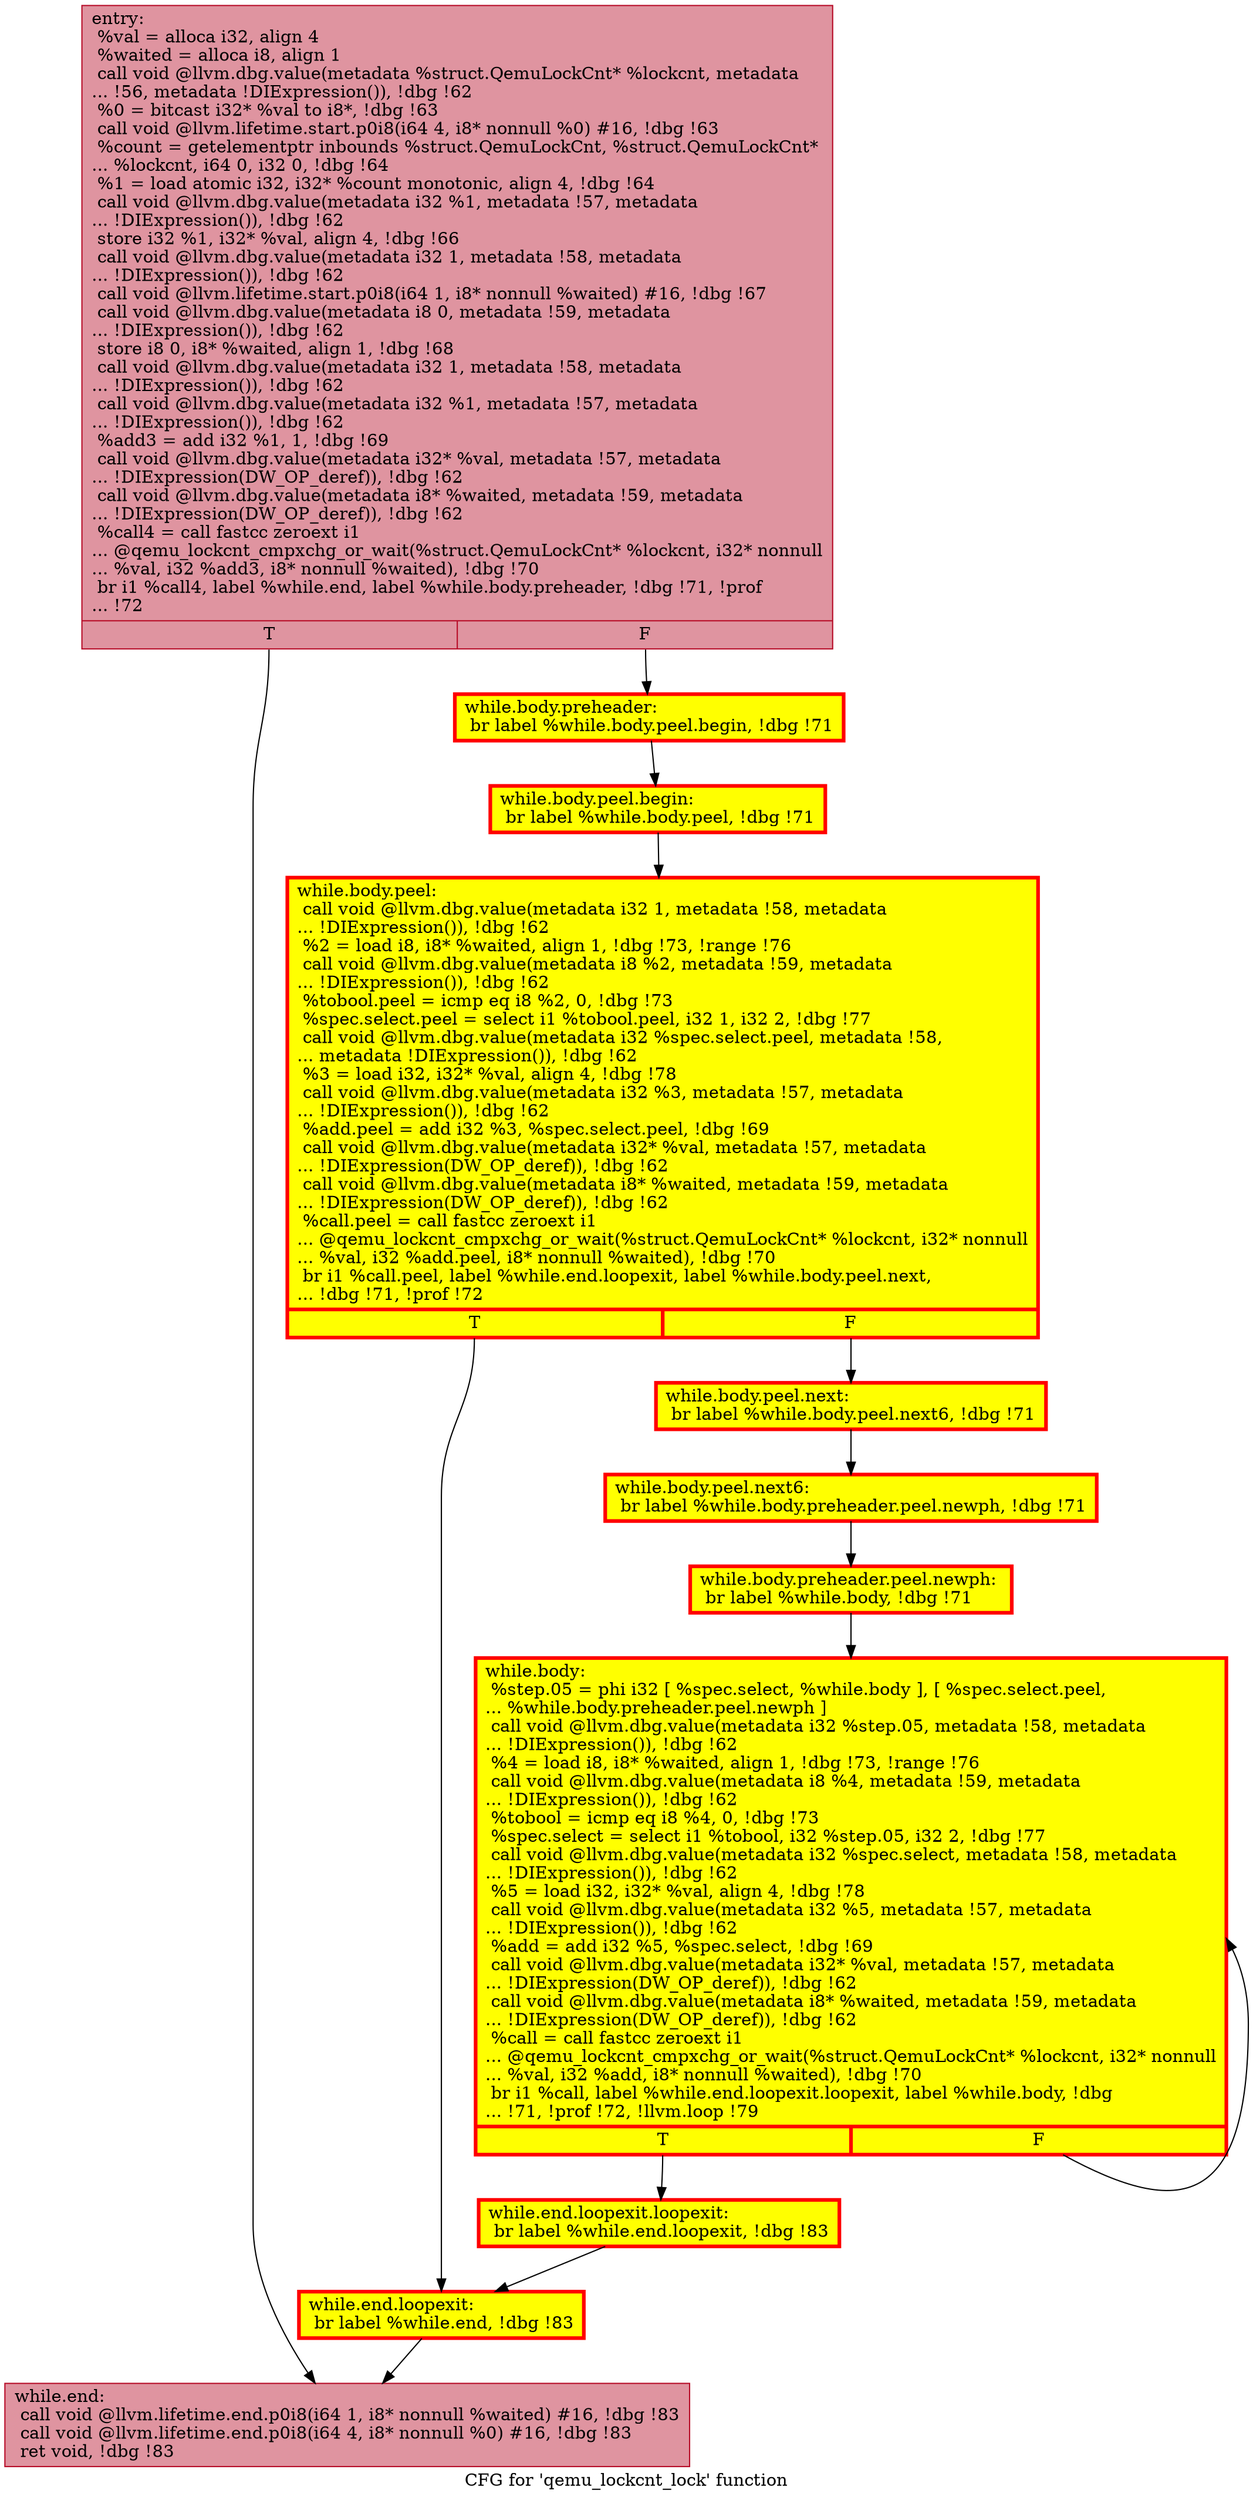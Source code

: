 digraph "CFG for 'qemu_lockcnt_lock' function" {
	label="CFG for 'qemu_lockcnt_lock' function";

	Node0x55b52494a170 [shape=record,color="#b70d28ff", style=filled, fillcolor="#b70d2870",label="{entry:\l  %val = alloca i32, align 4\l  %waited = alloca i8, align 1\l  call void @llvm.dbg.value(metadata %struct.QemuLockCnt* %lockcnt, metadata\l... !56, metadata !DIExpression()), !dbg !62\l  %0 = bitcast i32* %val to i8*, !dbg !63\l  call void @llvm.lifetime.start.p0i8(i64 4, i8* nonnull %0) #16, !dbg !63\l  %count = getelementptr inbounds %struct.QemuLockCnt, %struct.QemuLockCnt*\l... %lockcnt, i64 0, i32 0, !dbg !64\l  %1 = load atomic i32, i32* %count monotonic, align 4, !dbg !64\l  call void @llvm.dbg.value(metadata i32 %1, metadata !57, metadata\l... !DIExpression()), !dbg !62\l  store i32 %1, i32* %val, align 4, !dbg !66\l  call void @llvm.dbg.value(metadata i32 1, metadata !58, metadata\l... !DIExpression()), !dbg !62\l  call void @llvm.lifetime.start.p0i8(i64 1, i8* nonnull %waited) #16, !dbg !67\l  call void @llvm.dbg.value(metadata i8 0, metadata !59, metadata\l... !DIExpression()), !dbg !62\l  store i8 0, i8* %waited, align 1, !dbg !68\l  call void @llvm.dbg.value(metadata i32 1, metadata !58, metadata\l... !DIExpression()), !dbg !62\l  call void @llvm.dbg.value(metadata i32 %1, metadata !57, metadata\l... !DIExpression()), !dbg !62\l  %add3 = add i32 %1, 1, !dbg !69\l  call void @llvm.dbg.value(metadata i32* %val, metadata !57, metadata\l... !DIExpression(DW_OP_deref)), !dbg !62\l  call void @llvm.dbg.value(metadata i8* %waited, metadata !59, metadata\l... !DIExpression(DW_OP_deref)), !dbg !62\l  %call4 = call fastcc zeroext i1\l... @qemu_lockcnt_cmpxchg_or_wait(%struct.QemuLockCnt* %lockcnt, i32* nonnull\l... %val, i32 %add3, i8* nonnull %waited), !dbg !70\l  br i1 %call4, label %while.end, label %while.body.preheader, !dbg !71, !prof\l... !72\l|{<s0>T|<s1>F}}"];
	Node0x55b52494a170:s0 -> Node0x55b524951760;
	Node0x55b52494a170:s1 -> Node0x55b524949020;
	Node0x55b524949020 [shape=record,penwidth=3.0, style="filled", color="red", fillcolor="yellow",label="{while.body.preheader:                             \l  br label %while.body.peel.begin, !dbg !71\l}"];
	Node0x55b524949020 -> Node0x55b524944670;
	Node0x55b524944670 [shape=record,penwidth=3.0, style="filled", color="red", fillcolor="yellow",label="{while.body.peel.begin:                            \l  br label %while.body.peel, !dbg !71\l}"];
	Node0x55b524944670 -> Node0x55b524921b30;
	Node0x55b524921b30 [shape=record,penwidth=3.0, style="filled", color="red", fillcolor="yellow",label="{while.body.peel:                                  \l  call void @llvm.dbg.value(metadata i32 1, metadata !58, metadata\l... !DIExpression()), !dbg !62\l  %2 = load i8, i8* %waited, align 1, !dbg !73, !range !76\l  call void @llvm.dbg.value(metadata i8 %2, metadata !59, metadata\l... !DIExpression()), !dbg !62\l  %tobool.peel = icmp eq i8 %2, 0, !dbg !73\l  %spec.select.peel = select i1 %tobool.peel, i32 1, i32 2, !dbg !77\l  call void @llvm.dbg.value(metadata i32 %spec.select.peel, metadata !58,\l... metadata !DIExpression()), !dbg !62\l  %3 = load i32, i32* %val, align 4, !dbg !78\l  call void @llvm.dbg.value(metadata i32 %3, metadata !57, metadata\l... !DIExpression()), !dbg !62\l  %add.peel = add i32 %3, %spec.select.peel, !dbg !69\l  call void @llvm.dbg.value(metadata i32* %val, metadata !57, metadata\l... !DIExpression(DW_OP_deref)), !dbg !62\l  call void @llvm.dbg.value(metadata i8* %waited, metadata !59, metadata\l... !DIExpression(DW_OP_deref)), !dbg !62\l  %call.peel = call fastcc zeroext i1\l... @qemu_lockcnt_cmpxchg_or_wait(%struct.QemuLockCnt* %lockcnt, i32* nonnull\l... %val, i32 %add.peel, i8* nonnull %waited), !dbg !70\l  br i1 %call.peel, label %while.end.loopexit, label %while.body.peel.next,\l... !dbg !71, !prof !72\l|{<s0>T|<s1>F}}"];
	Node0x55b524921b30:s0 -> Node0x55b524ab7980;
	Node0x55b524921b30:s1 -> Node0x55b524a88e70;
	Node0x55b524a88e70 [shape=record,penwidth=3.0, style="filled", color="red", fillcolor="yellow",label="{while.body.peel.next:                             \l  br label %while.body.peel.next6, !dbg !71\l}"];
	Node0x55b524a88e70 -> Node0x55b524986d50;
	Node0x55b524986d50 [shape=record,penwidth=3.0, style="filled", color="red", fillcolor="yellow",label="{while.body.peel.next6:                            \l  br label %while.body.preheader.peel.newph, !dbg !71\l}"];
	Node0x55b524986d50 -> Node0x55b524a0f470;
	Node0x55b524a0f470 [shape=record,penwidth=3.0, style="filled", color="red", fillcolor="yellow",label="{while.body.preheader.peel.newph:                  \l  br label %while.body, !dbg !71\l}"];
	Node0x55b524a0f470 -> Node0x55b524951fd0;
	Node0x55b524951fd0 [shape=record,penwidth=3.0, style="filled", color="red", fillcolor="yellow",label="{while.body:                                       \l  %step.05 = phi i32 [ %spec.select, %while.body ], [ %spec.select.peel,\l... %while.body.preheader.peel.newph ]\l  call void @llvm.dbg.value(metadata i32 %step.05, metadata !58, metadata\l... !DIExpression()), !dbg !62\l  %4 = load i8, i8* %waited, align 1, !dbg !73, !range !76\l  call void @llvm.dbg.value(metadata i8 %4, metadata !59, metadata\l... !DIExpression()), !dbg !62\l  %tobool = icmp eq i8 %4, 0, !dbg !73\l  %spec.select = select i1 %tobool, i32 %step.05, i32 2, !dbg !77\l  call void @llvm.dbg.value(metadata i32 %spec.select, metadata !58, metadata\l... !DIExpression()), !dbg !62\l  %5 = load i32, i32* %val, align 4, !dbg !78\l  call void @llvm.dbg.value(metadata i32 %5, metadata !57, metadata\l... !DIExpression()), !dbg !62\l  %add = add i32 %5, %spec.select, !dbg !69\l  call void @llvm.dbg.value(metadata i32* %val, metadata !57, metadata\l... !DIExpression(DW_OP_deref)), !dbg !62\l  call void @llvm.dbg.value(metadata i8* %waited, metadata !59, metadata\l... !DIExpression(DW_OP_deref)), !dbg !62\l  %call = call fastcc zeroext i1\l... @qemu_lockcnt_cmpxchg_or_wait(%struct.QemuLockCnt* %lockcnt, i32* nonnull\l... %val, i32 %add, i8* nonnull %waited), !dbg !70\l  br i1 %call, label %while.end.loopexit.loopexit, label %while.body, !dbg\l... !71, !prof !72, !llvm.loop !79\l|{<s0>T|<s1>F}}"];
	Node0x55b524951fd0:s0 -> Node0x55b524ac2cb0;
	Node0x55b524951fd0:s1 -> Node0x55b524951fd0;
	Node0x55b524ac2cb0 [shape=record,penwidth=3.0, style="filled", color="red", fillcolor="yellow",label="{while.end.loopexit.loopexit:                      \l  br label %while.end.loopexit, !dbg !83\l}"];
	Node0x55b524ac2cb0 -> Node0x55b524ab7980;
	Node0x55b524ab7980 [shape=record,penwidth=3.0, style="filled", color="red", fillcolor="yellow",label="{while.end.loopexit:                               \l  br label %while.end, !dbg !83\l}"];
	Node0x55b524ab7980 -> Node0x55b524951760;
	Node0x55b524951760 [shape=record,color="#b70d28ff", style=filled, fillcolor="#b70d2870",label="{while.end:                                        \l  call void @llvm.lifetime.end.p0i8(i64 1, i8* nonnull %waited) #16, !dbg !83\l  call void @llvm.lifetime.end.p0i8(i64 4, i8* nonnull %0) #16, !dbg !83\l  ret void, !dbg !83\l}"];
}

